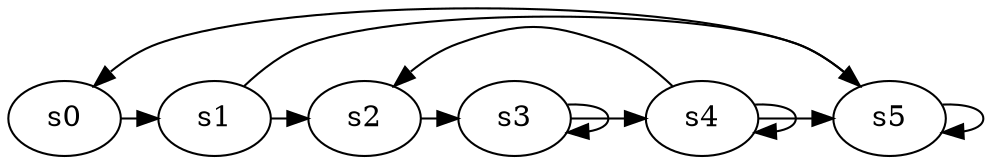 digraph game_0506_cycle_6 {
    s0 [name="s0", player=1];
    s1 [name="s1", player=0];
    s2 [name="s2", player=0];
    s3 [name="s3", player=0];
    s4 [name="s4", player=0];
    s5 [name="s5", player=1, target=1];

    s0 -> s1 [constraint="!(time % 5 == 0)"];
    s1 -> s2 [constraint="time % 2 == 1 || time % 2 == 0"];
    s2 -> s3 [constraint="time == 1 || time == 7 || time == 17 || time == 18 || time == 19 || time == 21"];
    s3 -> s4 [constraint="time % 2 == 1 || time % 2 == 0"];
    s4 -> s5 [constraint="time % 4 == 0 || time % 4 == 3"];
    s5 -> s0 [constraint="time == 11 || time == 14 || time == 20"];
    s1 -> s5 [constraint="time == 0"];
    s3 -> s3 [constraint="time % 3 == 0"];
    s4 -> s4 [constraint="time % 2 == 0"];
    s4 -> s2 [constraint="time == 10 || time == 13"];
    s5 -> s5 [constraint="time % 4 == 0"];
}
